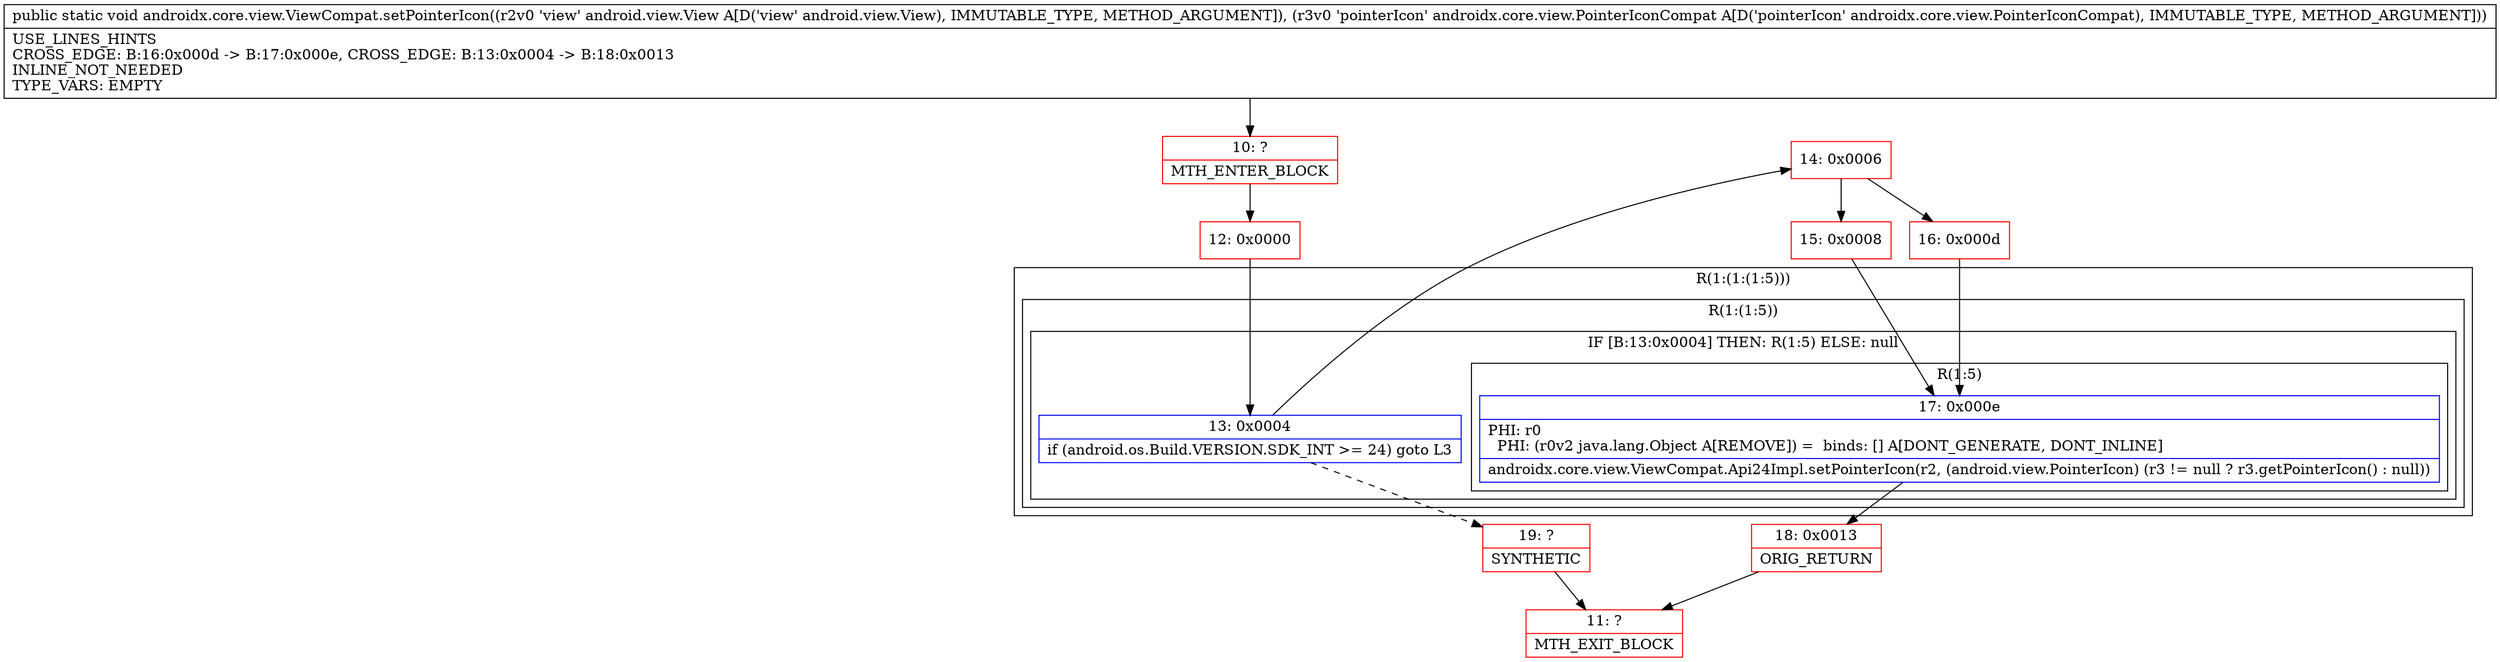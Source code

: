 digraph "CFG forandroidx.core.view.ViewCompat.setPointerIcon(Landroid\/view\/View;Landroidx\/core\/view\/PointerIconCompat;)V" {
subgraph cluster_Region_2069894616 {
label = "R(1:(1:(1:5)))";
node [shape=record,color=blue];
subgraph cluster_Region_607565968 {
label = "R(1:(1:5))";
node [shape=record,color=blue];
subgraph cluster_IfRegion_271019408 {
label = "IF [B:13:0x0004] THEN: R(1:5) ELSE: null";
node [shape=record,color=blue];
Node_13 [shape=record,label="{13\:\ 0x0004|if (android.os.Build.VERSION.SDK_INT \>= 24) goto L3\l}"];
subgraph cluster_Region_2128561803 {
label = "R(1:5)";
node [shape=record,color=blue];
Node_17 [shape=record,label="{17\:\ 0x000e|PHI: r0 \l  PHI: (r0v2 java.lang.Object A[REMOVE]) =  binds: [] A[DONT_GENERATE, DONT_INLINE]\l|androidx.core.view.ViewCompat.Api24Impl.setPointerIcon(r2, (android.view.PointerIcon) (r3 != null ? r3.getPointerIcon() : null))\l}"];
}
}
}
}
Node_10 [shape=record,color=red,label="{10\:\ ?|MTH_ENTER_BLOCK\l}"];
Node_12 [shape=record,color=red,label="{12\:\ 0x0000}"];
Node_14 [shape=record,color=red,label="{14\:\ 0x0006}"];
Node_15 [shape=record,color=red,label="{15\:\ 0x0008}"];
Node_18 [shape=record,color=red,label="{18\:\ 0x0013|ORIG_RETURN\l}"];
Node_11 [shape=record,color=red,label="{11\:\ ?|MTH_EXIT_BLOCK\l}"];
Node_16 [shape=record,color=red,label="{16\:\ 0x000d}"];
Node_19 [shape=record,color=red,label="{19\:\ ?|SYNTHETIC\l}"];
MethodNode[shape=record,label="{public static void androidx.core.view.ViewCompat.setPointerIcon((r2v0 'view' android.view.View A[D('view' android.view.View), IMMUTABLE_TYPE, METHOD_ARGUMENT]), (r3v0 'pointerIcon' androidx.core.view.PointerIconCompat A[D('pointerIcon' androidx.core.view.PointerIconCompat), IMMUTABLE_TYPE, METHOD_ARGUMENT]))  | USE_LINES_HINTS\lCROSS_EDGE: B:16:0x000d \-\> B:17:0x000e, CROSS_EDGE: B:13:0x0004 \-\> B:18:0x0013\lINLINE_NOT_NEEDED\lTYPE_VARS: EMPTY\l}"];
MethodNode -> Node_10;Node_13 -> Node_14;
Node_13 -> Node_19[style=dashed];
Node_17 -> Node_18;
Node_10 -> Node_12;
Node_12 -> Node_13;
Node_14 -> Node_15;
Node_14 -> Node_16;
Node_15 -> Node_17;
Node_18 -> Node_11;
Node_16 -> Node_17;
Node_19 -> Node_11;
}

